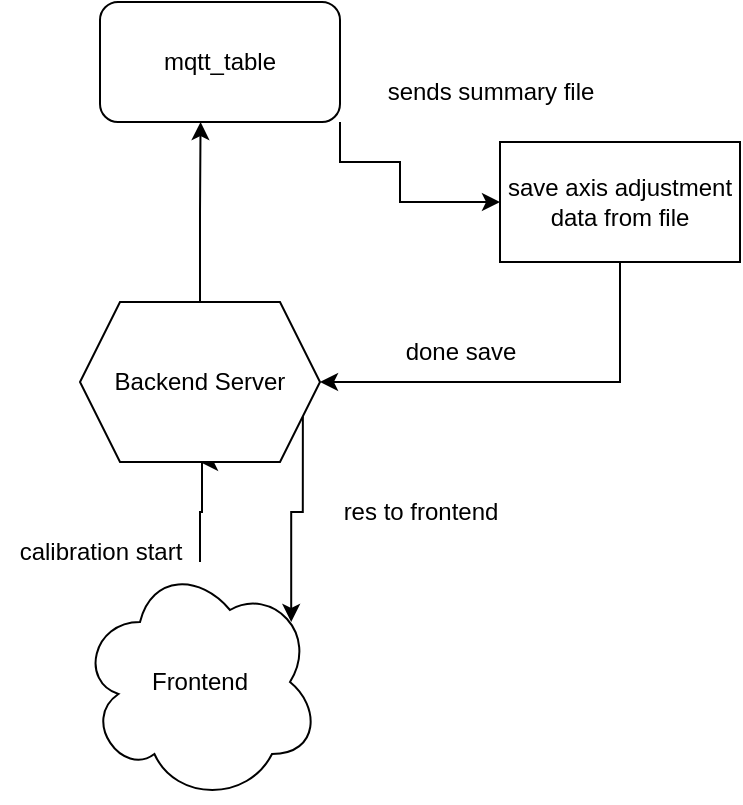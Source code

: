 <mxfile version="21.4.0" type="github">
  <diagram name="Page-1" id="OBybCgYgg-1gCRSYW8rP">
    <mxGraphModel dx="882" dy="513" grid="1" gridSize="10" guides="1" tooltips="1" connect="1" arrows="1" fold="1" page="1" pageScale="1" pageWidth="850" pageHeight="1100" math="0" shadow="0">
      <root>
        <mxCell id="0" />
        <mxCell id="1" parent="0" />
        <mxCell id="r5xC1fwHD0bHXEf-0tVN-3" style="edgeStyle=orthogonalEdgeStyle;rounded=0;orthogonalLoop=1;jettySize=auto;html=1;exitX=1;exitY=1;exitDx=0;exitDy=0;entryX=0;entryY=0.5;entryDx=0;entryDy=0;" edge="1" parent="1" source="r5xC1fwHD0bHXEf-0tVN-1" target="r5xC1fwHD0bHXEf-0tVN-2">
          <mxGeometry relative="1" as="geometry">
            <Array as="points">
              <mxPoint x="370" y="220" />
              <mxPoint x="400" y="220" />
              <mxPoint x="400" y="240" />
            </Array>
          </mxGeometry>
        </mxCell>
        <mxCell id="r5xC1fwHD0bHXEf-0tVN-1" value="mqtt_table&lt;br&gt;" style="rounded=1;whiteSpace=wrap;html=1;" vertex="1" parent="1">
          <mxGeometry x="250" y="140" width="120" height="60" as="geometry" />
        </mxCell>
        <mxCell id="r5xC1fwHD0bHXEf-0tVN-10" style="edgeStyle=orthogonalEdgeStyle;rounded=0;orthogonalLoop=1;jettySize=auto;html=1;entryX=1;entryY=0.5;entryDx=0;entryDy=0;" edge="1" parent="1" source="r5xC1fwHD0bHXEf-0tVN-2" target="r5xC1fwHD0bHXEf-0tVN-7">
          <mxGeometry relative="1" as="geometry">
            <Array as="points">
              <mxPoint x="510" y="330" />
            </Array>
          </mxGeometry>
        </mxCell>
        <mxCell id="r5xC1fwHD0bHXEf-0tVN-2" value="save axis adjustment data from file" style="rounded=0;whiteSpace=wrap;html=1;" vertex="1" parent="1">
          <mxGeometry x="450" y="210" width="120" height="60" as="geometry" />
        </mxCell>
        <mxCell id="r5xC1fwHD0bHXEf-0tVN-4" value="sends summary file&lt;br&gt;" style="text;html=1;align=center;verticalAlign=middle;resizable=0;points=[];autosize=1;strokeColor=none;fillColor=none;" vertex="1" parent="1">
          <mxGeometry x="380" y="170" width="130" height="30" as="geometry" />
        </mxCell>
        <mxCell id="r5xC1fwHD0bHXEf-0tVN-6" style="edgeStyle=orthogonalEdgeStyle;rounded=0;orthogonalLoop=1;jettySize=auto;html=1;" edge="1" parent="1" source="r5xC1fwHD0bHXEf-0tVN-5">
          <mxGeometry relative="1" as="geometry">
            <mxPoint x="300" y="370" as="targetPoint" />
            <Array as="points">
              <mxPoint x="300" y="395" />
              <mxPoint x="301" y="370" />
            </Array>
          </mxGeometry>
        </mxCell>
        <mxCell id="r5xC1fwHD0bHXEf-0tVN-5" value="Frontend" style="ellipse;shape=cloud;whiteSpace=wrap;html=1;" vertex="1" parent="1">
          <mxGeometry x="240" y="420" width="120" height="120" as="geometry" />
        </mxCell>
        <mxCell id="r5xC1fwHD0bHXEf-0tVN-9" style="edgeStyle=orthogonalEdgeStyle;rounded=0;orthogonalLoop=1;jettySize=auto;html=1;exitX=0.5;exitY=0;exitDx=0;exitDy=0;entryX=0.419;entryY=1;entryDx=0;entryDy=0;entryPerimeter=0;" edge="1" parent="1" source="r5xC1fwHD0bHXEf-0tVN-7" target="r5xC1fwHD0bHXEf-0tVN-1">
          <mxGeometry relative="1" as="geometry" />
        </mxCell>
        <mxCell id="r5xC1fwHD0bHXEf-0tVN-11" style="edgeStyle=orthogonalEdgeStyle;rounded=0;orthogonalLoop=1;jettySize=auto;html=1;exitX=1;exitY=0.75;exitDx=0;exitDy=0;entryX=0.88;entryY=0.25;entryDx=0;entryDy=0;entryPerimeter=0;" edge="1" parent="1" source="r5xC1fwHD0bHXEf-0tVN-7" target="r5xC1fwHD0bHXEf-0tVN-5">
          <mxGeometry relative="1" as="geometry" />
        </mxCell>
        <mxCell id="r5xC1fwHD0bHXEf-0tVN-7" value="Backend Server" style="shape=hexagon;perimeter=hexagonPerimeter2;whiteSpace=wrap;html=1;fixedSize=1;" vertex="1" parent="1">
          <mxGeometry x="240" y="290" width="120" height="80" as="geometry" />
        </mxCell>
        <mxCell id="r5xC1fwHD0bHXEf-0tVN-12" value="done save" style="text;html=1;align=center;verticalAlign=middle;resizable=0;points=[];autosize=1;strokeColor=none;fillColor=none;" vertex="1" parent="1">
          <mxGeometry x="390" y="300" width="80" height="30" as="geometry" />
        </mxCell>
        <mxCell id="r5xC1fwHD0bHXEf-0tVN-13" value="res to frontend" style="text;html=1;align=center;verticalAlign=middle;resizable=0;points=[];autosize=1;strokeColor=none;fillColor=none;" vertex="1" parent="1">
          <mxGeometry x="360" y="380" width="100" height="30" as="geometry" />
        </mxCell>
        <mxCell id="r5xC1fwHD0bHXEf-0tVN-14" value="calibration start" style="text;html=1;align=center;verticalAlign=middle;resizable=0;points=[];autosize=1;strokeColor=none;fillColor=none;" vertex="1" parent="1">
          <mxGeometry x="200" y="400" width="100" height="30" as="geometry" />
        </mxCell>
      </root>
    </mxGraphModel>
  </diagram>
</mxfile>
